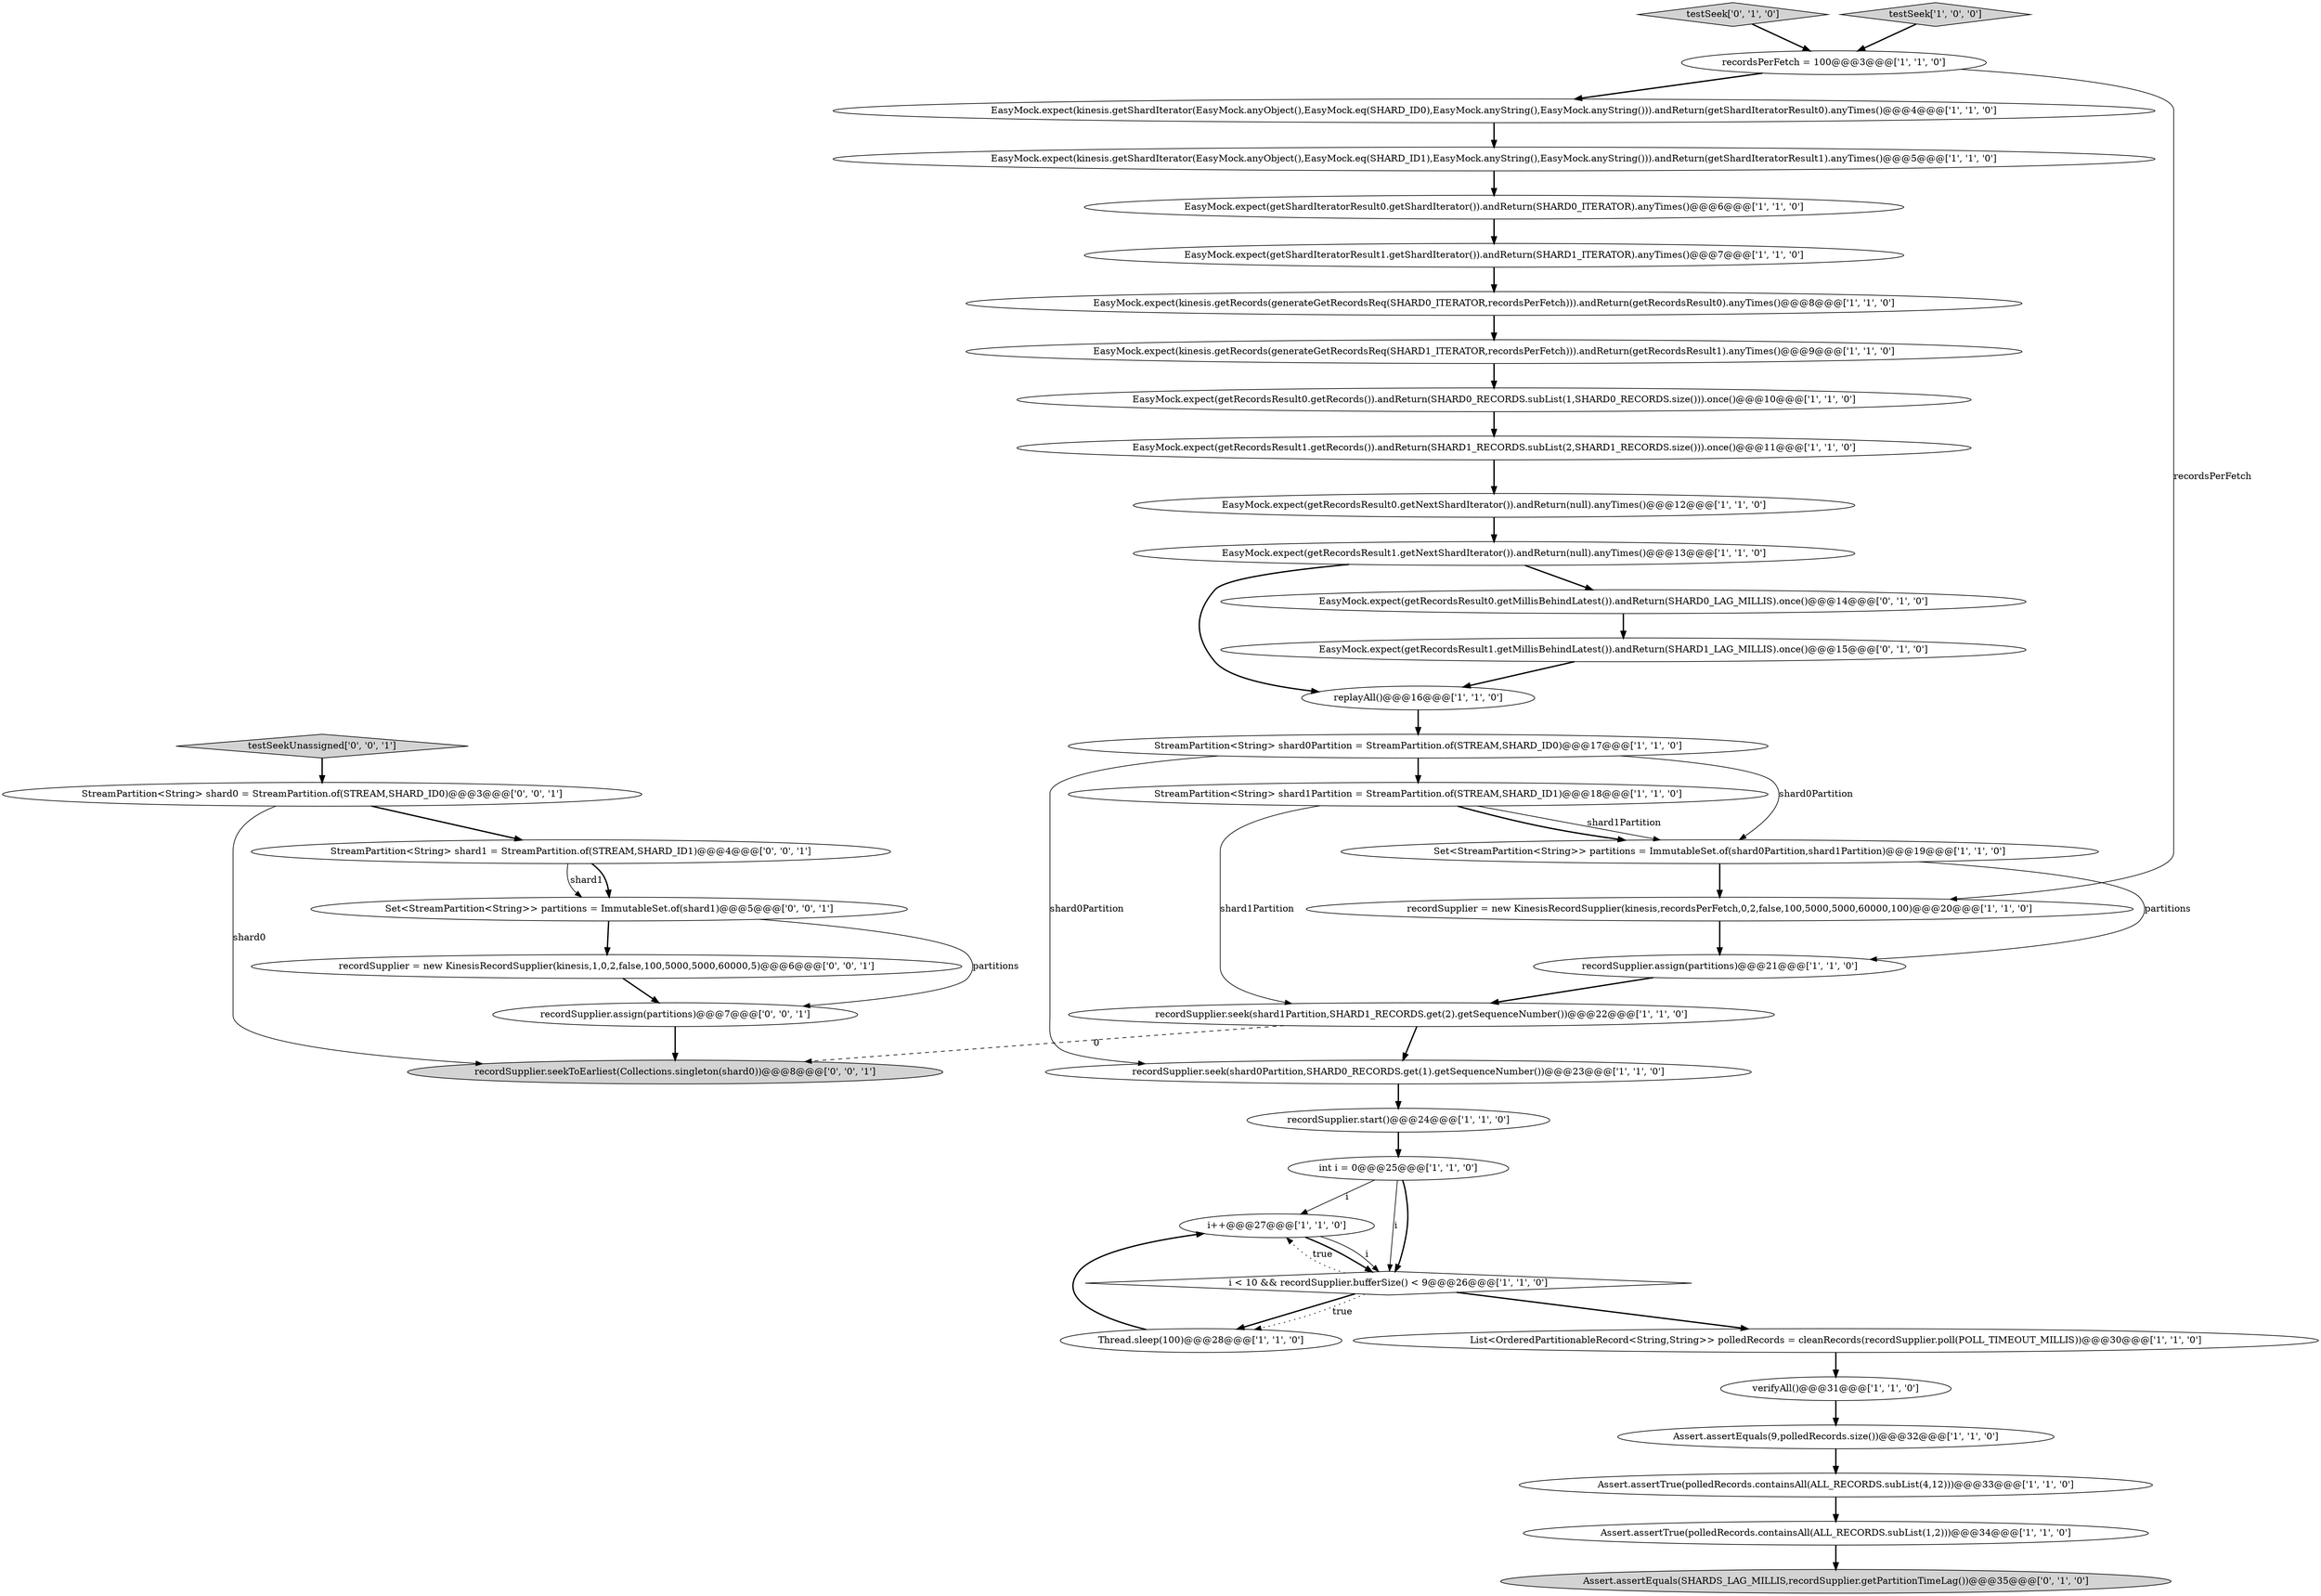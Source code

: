 digraph {
8 [style = filled, label = "recordSupplier.seek(shard1Partition,SHARD1_RECORDS.get(2).getSequenceNumber())@@@22@@@['1', '1', '0']", fillcolor = white, shape = ellipse image = "AAA0AAABBB1BBB"];
39 [style = filled, label = "recordSupplier.seekToEarliest(Collections.singleton(shard0))@@@8@@@['0', '0', '1']", fillcolor = lightgray, shape = ellipse image = "AAA0AAABBB3BBB"];
40 [style = filled, label = "StreamPartition<String> shard0 = StreamPartition.of(STREAM,SHARD_ID0)@@@3@@@['0', '0', '1']", fillcolor = white, shape = ellipse image = "AAA0AAABBB3BBB"];
13 [style = filled, label = "List<OrderedPartitionableRecord<String,String>> polledRecords = cleanRecords(recordSupplier.poll(POLL_TIMEOUT_MILLIS))@@@30@@@['1', '1', '0']", fillcolor = white, shape = ellipse image = "AAA0AAABBB1BBB"];
21 [style = filled, label = "i++@@@27@@@['1', '1', '0']", fillcolor = white, shape = ellipse image = "AAA0AAABBB1BBB"];
10 [style = filled, label = "verifyAll()@@@31@@@['1', '1', '0']", fillcolor = white, shape = ellipse image = "AAA0AAABBB1BBB"];
23 [style = filled, label = "int i = 0@@@25@@@['1', '1', '0']", fillcolor = white, shape = ellipse image = "AAA0AAABBB1BBB"];
11 [style = filled, label = "StreamPartition<String> shard1Partition = StreamPartition.of(STREAM,SHARD_ID1)@@@18@@@['1', '1', '0']", fillcolor = white, shape = ellipse image = "AAA0AAABBB1BBB"];
0 [style = filled, label = "EasyMock.expect(getRecordsResult1.getNextShardIterator()).andReturn(null).anyTimes()@@@13@@@['1', '1', '0']", fillcolor = white, shape = ellipse image = "AAA0AAABBB1BBB"];
6 [style = filled, label = "EasyMock.expect(kinesis.getShardIterator(EasyMock.anyObject(),EasyMock.eq(SHARD_ID0),EasyMock.anyString(),EasyMock.anyString())).andReturn(getShardIteratorResult0).anyTimes()@@@4@@@['1', '1', '0']", fillcolor = white, shape = ellipse image = "AAA0AAABBB1BBB"];
37 [style = filled, label = "testSeekUnassigned['0', '0', '1']", fillcolor = lightgray, shape = diamond image = "AAA0AAABBB3BBB"];
34 [style = filled, label = "StreamPartition<String> shard1 = StreamPartition.of(STREAM,SHARD_ID1)@@@4@@@['0', '0', '1']", fillcolor = white, shape = ellipse image = "AAA0AAABBB3BBB"];
22 [style = filled, label = "EasyMock.expect(getRecordsResult0.getRecords()).andReturn(SHARD0_RECORDS.subList(1,SHARD0_RECORDS.size())).once()@@@10@@@['1', '1', '0']", fillcolor = white, shape = ellipse image = "AAA0AAABBB1BBB"];
33 [style = filled, label = "testSeek['0', '1', '0']", fillcolor = lightgray, shape = diamond image = "AAA0AAABBB2BBB"];
25 [style = filled, label = "Assert.assertTrue(polledRecords.containsAll(ALL_RECORDS.subList(4,12)))@@@33@@@['1', '1', '0']", fillcolor = white, shape = ellipse image = "AAA0AAABBB1BBB"];
17 [style = filled, label = "recordSupplier.start()@@@24@@@['1', '1', '0']", fillcolor = white, shape = ellipse image = "AAA0AAABBB1BBB"];
27 [style = filled, label = "EasyMock.expect(getShardIteratorResult1.getShardIterator()).andReturn(SHARD1_ITERATOR).anyTimes()@@@7@@@['1', '1', '0']", fillcolor = white, shape = ellipse image = "AAA0AAABBB1BBB"];
18 [style = filled, label = "i < 10 && recordSupplier.bufferSize() < 9@@@26@@@['1', '1', '0']", fillcolor = white, shape = diamond image = "AAA0AAABBB1BBB"];
14 [style = filled, label = "Set<StreamPartition<String>> partitions = ImmutableSet.of(shard0Partition,shard1Partition)@@@19@@@['1', '1', '0']", fillcolor = white, shape = ellipse image = "AAA0AAABBB1BBB"];
30 [style = filled, label = "EasyMock.expect(getRecordsResult0.getMillisBehindLatest()).andReturn(SHARD0_LAG_MILLIS).once()@@@14@@@['0', '1', '0']", fillcolor = white, shape = ellipse image = "AAA1AAABBB2BBB"];
26 [style = filled, label = "recordsPerFetch = 100@@@3@@@['1', '1', '0']", fillcolor = white, shape = ellipse image = "AAA0AAABBB1BBB"];
9 [style = filled, label = "Thread.sleep(100)@@@28@@@['1', '1', '0']", fillcolor = white, shape = ellipse image = "AAA0AAABBB1BBB"];
15 [style = filled, label = "recordSupplier = new KinesisRecordSupplier(kinesis,recordsPerFetch,0,2,false,100,5000,5000,60000,100)@@@20@@@['1', '1', '0']", fillcolor = white, shape = ellipse image = "AAA0AAABBB1BBB"];
3 [style = filled, label = "EasyMock.expect(kinesis.getShardIterator(EasyMock.anyObject(),EasyMock.eq(SHARD_ID1),EasyMock.anyString(),EasyMock.anyString())).andReturn(getShardIteratorResult1).anyTimes()@@@5@@@['1', '1', '0']", fillcolor = white, shape = ellipse image = "AAA0AAABBB1BBB"];
32 [style = filled, label = "Assert.assertEquals(SHARDS_LAG_MILLIS,recordSupplier.getPartitionTimeLag())@@@35@@@['0', '1', '0']", fillcolor = lightgray, shape = ellipse image = "AAA1AAABBB2BBB"];
29 [style = filled, label = "EasyMock.expect(getRecordsResult0.getNextShardIterator()).andReturn(null).anyTimes()@@@12@@@['1', '1', '0']", fillcolor = white, shape = ellipse image = "AAA0AAABBB1BBB"];
35 [style = filled, label = "Set<StreamPartition<String>> partitions = ImmutableSet.of(shard1)@@@5@@@['0', '0', '1']", fillcolor = white, shape = ellipse image = "AAA0AAABBB3BBB"];
36 [style = filled, label = "recordSupplier.assign(partitions)@@@7@@@['0', '0', '1']", fillcolor = white, shape = ellipse image = "AAA0AAABBB3BBB"];
38 [style = filled, label = "recordSupplier = new KinesisRecordSupplier(kinesis,1,0,2,false,100,5000,5000,60000,5)@@@6@@@['0', '0', '1']", fillcolor = white, shape = ellipse image = "AAA0AAABBB3BBB"];
16 [style = filled, label = "recordSupplier.seek(shard0Partition,SHARD0_RECORDS.get(1).getSequenceNumber())@@@23@@@['1', '1', '0']", fillcolor = white, shape = ellipse image = "AAA0AAABBB1BBB"];
2 [style = filled, label = "EasyMock.expect(getShardIteratorResult0.getShardIterator()).andReturn(SHARD0_ITERATOR).anyTimes()@@@6@@@['1', '1', '0']", fillcolor = white, shape = ellipse image = "AAA0AAABBB1BBB"];
7 [style = filled, label = "replayAll()@@@16@@@['1', '1', '0']", fillcolor = white, shape = ellipse image = "AAA0AAABBB1BBB"];
1 [style = filled, label = "StreamPartition<String> shard0Partition = StreamPartition.of(STREAM,SHARD_ID0)@@@17@@@['1', '1', '0']", fillcolor = white, shape = ellipse image = "AAA0AAABBB1BBB"];
28 [style = filled, label = "Assert.assertTrue(polledRecords.containsAll(ALL_RECORDS.subList(1,2)))@@@34@@@['1', '1', '0']", fillcolor = white, shape = ellipse image = "AAA0AAABBB1BBB"];
5 [style = filled, label = "testSeek['1', '0', '0']", fillcolor = lightgray, shape = diamond image = "AAA0AAABBB1BBB"];
4 [style = filled, label = "EasyMock.expect(kinesis.getRecords(generateGetRecordsReq(SHARD1_ITERATOR,recordsPerFetch))).andReturn(getRecordsResult1).anyTimes()@@@9@@@['1', '1', '0']", fillcolor = white, shape = ellipse image = "AAA0AAABBB1BBB"];
24 [style = filled, label = "recordSupplier.assign(partitions)@@@21@@@['1', '1', '0']", fillcolor = white, shape = ellipse image = "AAA0AAABBB1BBB"];
31 [style = filled, label = "EasyMock.expect(getRecordsResult1.getMillisBehindLatest()).andReturn(SHARD1_LAG_MILLIS).once()@@@15@@@['0', '1', '0']", fillcolor = white, shape = ellipse image = "AAA1AAABBB2BBB"];
20 [style = filled, label = "EasyMock.expect(kinesis.getRecords(generateGetRecordsReq(SHARD0_ITERATOR,recordsPerFetch))).andReturn(getRecordsResult0).anyTimes()@@@8@@@['1', '1', '0']", fillcolor = white, shape = ellipse image = "AAA0AAABBB1BBB"];
19 [style = filled, label = "Assert.assertEquals(9,polledRecords.size())@@@32@@@['1', '1', '0']", fillcolor = white, shape = ellipse image = "AAA0AAABBB1BBB"];
12 [style = filled, label = "EasyMock.expect(getRecordsResult1.getRecords()).andReturn(SHARD1_RECORDS.subList(2,SHARD1_RECORDS.size())).once()@@@11@@@['1', '1', '0']", fillcolor = white, shape = ellipse image = "AAA0AAABBB1BBB"];
8->16 [style = bold, label=""];
26->6 [style = bold, label=""];
11->14 [style = solid, label="shard1Partition"];
38->36 [style = bold, label=""];
23->21 [style = solid, label="i"];
3->2 [style = bold, label=""];
0->7 [style = bold, label=""];
20->4 [style = bold, label=""];
28->32 [style = bold, label=""];
18->13 [style = bold, label=""];
4->22 [style = bold, label=""];
15->24 [style = bold, label=""];
9->21 [style = bold, label=""];
14->24 [style = solid, label="partitions"];
27->20 [style = bold, label=""];
5->26 [style = bold, label=""];
11->14 [style = bold, label=""];
1->14 [style = solid, label="shard0Partition"];
1->11 [style = bold, label=""];
29->0 [style = bold, label=""];
10->19 [style = bold, label=""];
30->31 [style = bold, label=""];
34->35 [style = solid, label="shard1"];
19->25 [style = bold, label=""];
18->9 [style = bold, label=""];
25->28 [style = bold, label=""];
37->40 [style = bold, label=""];
18->21 [style = dotted, label="true"];
21->18 [style = bold, label=""];
1->16 [style = solid, label="shard0Partition"];
35->38 [style = bold, label=""];
23->18 [style = solid, label="i"];
6->3 [style = bold, label=""];
40->34 [style = bold, label=""];
17->23 [style = bold, label=""];
12->29 [style = bold, label=""];
2->27 [style = bold, label=""];
23->18 [style = bold, label=""];
26->15 [style = solid, label="recordsPerFetch"];
0->30 [style = bold, label=""];
16->17 [style = bold, label=""];
34->35 [style = bold, label=""];
7->1 [style = bold, label=""];
8->39 [style = dashed, label="0"];
22->12 [style = bold, label=""];
13->10 [style = bold, label=""];
24->8 [style = bold, label=""];
40->39 [style = solid, label="shard0"];
14->15 [style = bold, label=""];
35->36 [style = solid, label="partitions"];
18->9 [style = dotted, label="true"];
36->39 [style = bold, label=""];
21->18 [style = solid, label="i"];
11->8 [style = solid, label="shard1Partition"];
31->7 [style = bold, label=""];
33->26 [style = bold, label=""];
}
